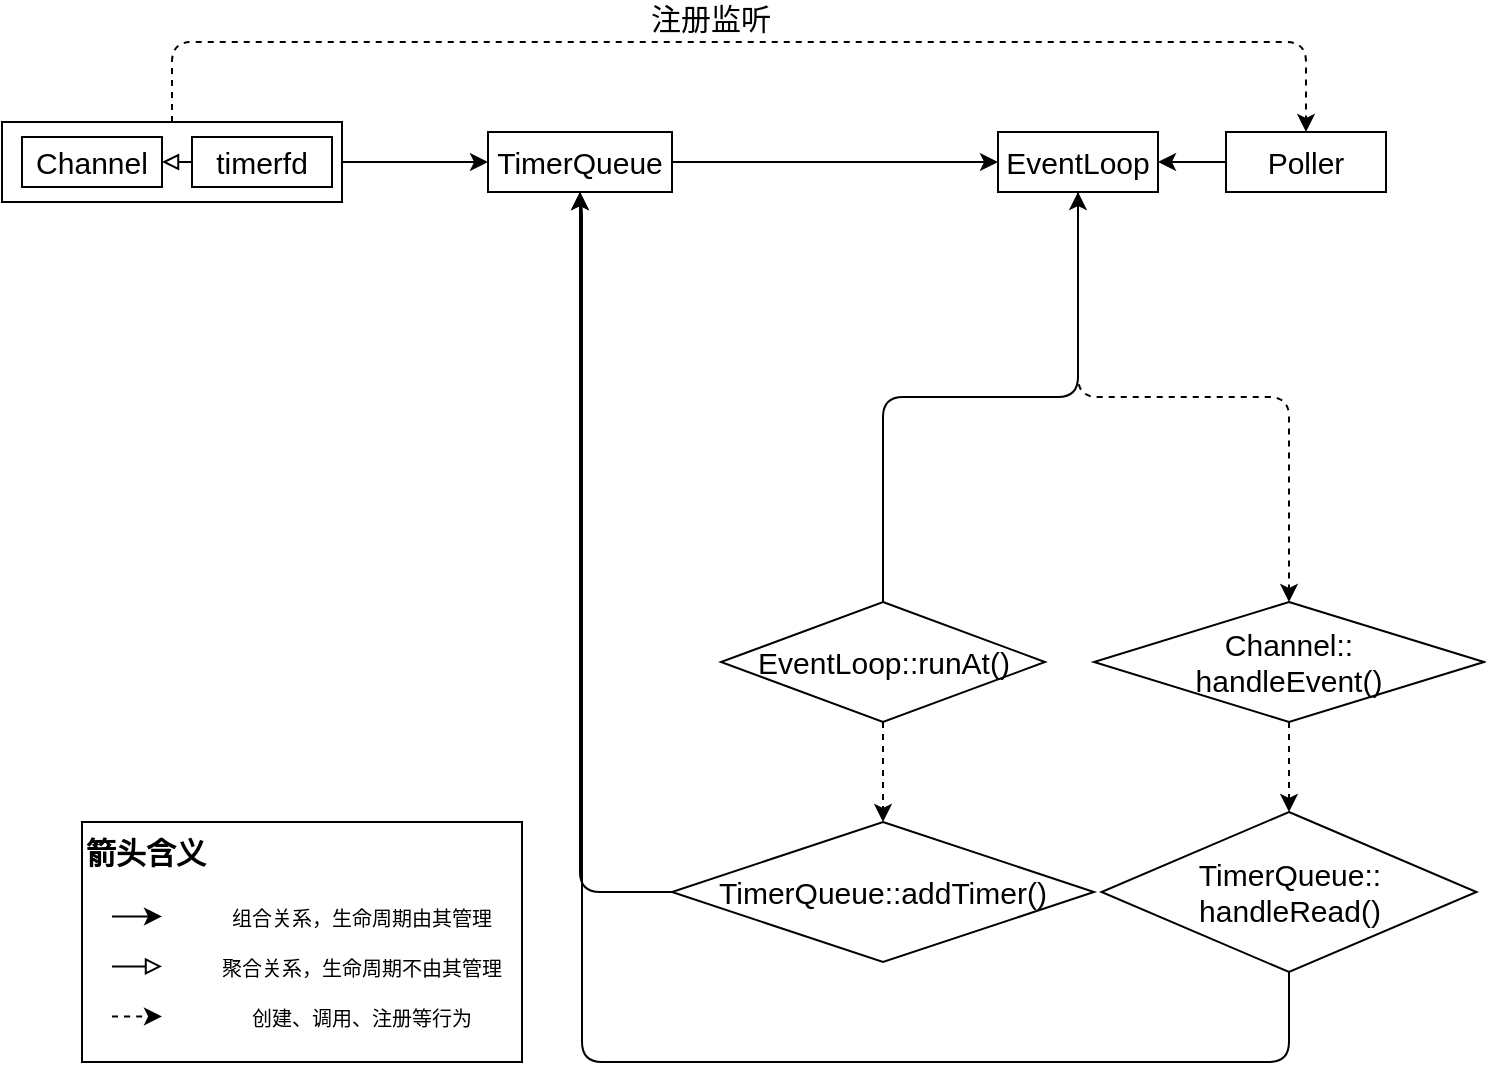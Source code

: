 <mxfile>
    <diagram id="jPeRodg0TFdyBD5F_yNd" name="第 1 页">
        <mxGraphModel dx="1547" dy="591" grid="1" gridSize="10" guides="1" tooltips="1" connect="1" arrows="1" fold="1" page="1" pageScale="1" pageWidth="827" pageHeight="1169" math="0" shadow="0">
            <root>
                <mxCell id="0"/>
                <mxCell id="1" parent="0"/>
                <mxCell id="23" style="edgeStyle=none;html=1;exitX=1;exitY=0.5;exitDx=0;exitDy=0;entryX=0;entryY=0.5;entryDx=0;entryDy=0;fontSize=15;endArrow=classic;endFill=1;" parent="1" source="26" target="38" edge="1">
                    <mxGeometry relative="1" as="geometry"/>
                </mxCell>
                <mxCell id="108" style="edgeStyle=orthogonalEdgeStyle;html=1;exitX=0.5;exitY=0;exitDx=0;exitDy=0;entryX=0.5;entryY=0;entryDx=0;entryDy=0;endArrow=classic;endFill=1;dashed=1;" parent="1" source="26" target="28" edge="1">
                    <mxGeometry relative="1" as="geometry">
                        <Array as="points">
                            <mxPoint x="-45" y="170"/>
                            <mxPoint x="522" y="170"/>
                        </Array>
                    </mxGeometry>
                </mxCell>
                <mxCell id="111" value="注册监听" style="edgeLabel;html=1;align=center;verticalAlign=middle;resizable=0;points=[];fontSize=15;" parent="108" vertex="1" connectable="0">
                    <mxGeometry x="-0.071" y="-2" relative="1" as="geometry">
                        <mxPoint x="6" y="-14" as="offset"/>
                    </mxGeometry>
                </mxCell>
                <mxCell id="101" style="edgeStyle=orthogonalEdgeStyle;html=1;exitX=0;exitY=0.5;exitDx=0;exitDy=0;entryX=1;entryY=0.5;entryDx=0;entryDy=0;endArrow=classic;endFill=1;" parent="1" source="28" target="31" edge="1">
                    <mxGeometry relative="1" as="geometry"/>
                </mxCell>
                <mxCell id="28" value="Poller" style="rounded=0;whiteSpace=wrap;html=1;fontSize=15;" parent="1" vertex="1">
                    <mxGeometry x="482" y="215" width="80" height="30" as="geometry"/>
                </mxCell>
                <mxCell id="112" style="edgeStyle=orthogonalEdgeStyle;html=1;exitX=0.5;exitY=1;exitDx=0;exitDy=0;entryX=0.5;entryY=0;entryDx=0;entryDy=0;dashed=1;fontSize=15;endArrow=classic;endFill=1;" parent="1" source="31" target="75" edge="1">
                    <mxGeometry relative="1" as="geometry"/>
                </mxCell>
                <mxCell id="31" value="EventLoop" style="rounded=0;whiteSpace=wrap;html=1;fontSize=15;" parent="1" vertex="1">
                    <mxGeometry x="368" y="215" width="80" height="30" as="geometry"/>
                </mxCell>
                <mxCell id="99" style="edgeStyle=none;html=1;exitX=1;exitY=0.5;exitDx=0;exitDy=0;entryX=0;entryY=0.5;entryDx=0;entryDy=0;endArrow=classic;endFill=1;" parent="1" source="38" target="31" edge="1">
                    <mxGeometry relative="1" as="geometry"/>
                </mxCell>
                <mxCell id="38" value="TimerQueue" style="rounded=0;whiteSpace=wrap;html=1;fontSize=15;" parent="1" vertex="1">
                    <mxGeometry x="113" y="215" width="92" height="30" as="geometry"/>
                </mxCell>
                <mxCell id="113" style="edgeStyle=orthogonalEdgeStyle;html=1;exitX=0.5;exitY=1;exitDx=0;exitDy=0;entryX=0.5;entryY=0;entryDx=0;entryDy=0;dashed=1;fontSize=15;endArrow=classic;endFill=1;" parent="1" source="75" target="79" edge="1">
                    <mxGeometry relative="1" as="geometry"/>
                </mxCell>
                <mxCell id="75" value="Channel::&lt;br&gt;handleEvent()" style="rhombus;whiteSpace=wrap;html=1;strokeColor=#000000;fontSize=15;fillColor=#FFFFFF;" parent="1" vertex="1">
                    <mxGeometry x="416" y="450" width="195" height="60" as="geometry"/>
                </mxCell>
                <mxCell id="114" style="edgeStyle=orthogonalEdgeStyle;html=1;exitX=0.5;exitY=1;exitDx=0;exitDy=0;entryX=0.5;entryY=1;entryDx=0;entryDy=0;fontSize=15;endArrow=classic;endFill=1;" parent="1" source="79" target="38" edge="1">
                    <mxGeometry relative="1" as="geometry">
                        <Array as="points">
                            <mxPoint x="514" y="680"/>
                            <mxPoint x="160" y="680"/>
                            <mxPoint x="160" y="250"/>
                            <mxPoint x="159" y="250"/>
                        </Array>
                    </mxGeometry>
                </mxCell>
                <mxCell id="79" value="TimerQueue::&lt;br&gt;handleRead()" style="rhombus;whiteSpace=wrap;html=1;strokeColor=#000000;fontSize=15;fillColor=#FFFFFF;" parent="1" vertex="1">
                    <mxGeometry x="419.75" y="555" width="187.5" height="80" as="geometry"/>
                </mxCell>
                <mxCell id="102" style="edgeStyle=orthogonalEdgeStyle;html=1;exitX=0.5;exitY=0;exitDx=0;exitDy=0;entryX=0.5;entryY=1;entryDx=0;entryDy=0;endArrow=classic;endFill=1;" parent="1" source="96" target="31" edge="1">
                    <mxGeometry relative="1" as="geometry"/>
                </mxCell>
                <mxCell id="104" style="edgeStyle=orthogonalEdgeStyle;html=1;exitX=0.5;exitY=1;exitDx=0;exitDy=0;entryX=0.5;entryY=0;entryDx=0;entryDy=0;endArrow=classic;endFill=1;dashed=1;" parent="1" source="96" target="103" edge="1">
                    <mxGeometry relative="1" as="geometry"/>
                </mxCell>
                <mxCell id="96" value="EventLoop::runAt()" style="rhombus;whiteSpace=wrap;html=1;strokeColor=#000000;fontSize=15;fillColor=#FFFFFF;" parent="1" vertex="1">
                    <mxGeometry x="229.5" y="450" width="162" height="60" as="geometry"/>
                </mxCell>
                <mxCell id="107" style="edgeStyle=orthogonalEdgeStyle;html=1;exitX=0;exitY=0.5;exitDx=0;exitDy=0;entryX=0.5;entryY=1;entryDx=0;entryDy=0;endArrow=classic;endFill=1;" parent="1" source="103" target="38" edge="1">
                    <mxGeometry relative="1" as="geometry"/>
                </mxCell>
                <mxCell id="103" value="TimerQueue::addTimer()" style="rhombus;whiteSpace=wrap;html=1;strokeColor=#000000;fontSize=15;fillColor=#FFFFFF;" parent="1" vertex="1">
                    <mxGeometry x="205" y="560" width="211" height="70" as="geometry"/>
                </mxCell>
                <mxCell id="106" value="" style="group" parent="1" vertex="1" connectable="0">
                    <mxGeometry x="-90" y="560" width="230" height="120" as="geometry"/>
                </mxCell>
                <mxCell id="87" value="&lt;b&gt;箭头含义&lt;br&gt;&lt;br&gt;&lt;br&gt;&lt;/b&gt;" style="rounded=0;whiteSpace=wrap;html=1;strokeColor=#000000;fontSize=15;fillColor=#FFFFFF;align=left;verticalAlign=top;" parent="106" vertex="1">
                    <mxGeometry width="220" height="120" as="geometry"/>
                </mxCell>
                <mxCell id="88" value="" style="endArrow=classic;html=1;fontSize=15;elbow=vertical;" parent="106" edge="1">
                    <mxGeometry width="50" height="50" relative="1" as="geometry">
                        <mxPoint x="15" y="47.21" as="sourcePoint"/>
                        <mxPoint x="40" y="47.21" as="targetPoint"/>
                        <Array as="points">
                            <mxPoint x="30" y="47.21"/>
                        </Array>
                    </mxGeometry>
                </mxCell>
                <mxCell id="89" value="" style="endArrow=block;html=1;fontSize=15;elbow=vertical;endFill=0;" parent="106" edge="1">
                    <mxGeometry width="50" height="50" relative="1" as="geometry">
                        <mxPoint x="15" y="72.21" as="sourcePoint"/>
                        <mxPoint x="40" y="72.21" as="targetPoint"/>
                        <Array as="points">
                            <mxPoint x="30" y="72.21"/>
                        </Array>
                    </mxGeometry>
                </mxCell>
                <mxCell id="90" value="" style="endArrow=classic;html=1;fontSize=15;elbow=vertical;dashed=1;" parent="106" edge="1">
                    <mxGeometry width="50" height="50" relative="1" as="geometry">
                        <mxPoint x="15" y="97.21" as="sourcePoint"/>
                        <mxPoint x="40" y="97.21" as="targetPoint"/>
                        <Array as="points">
                            <mxPoint x="30" y="97.21"/>
                        </Array>
                    </mxGeometry>
                </mxCell>
                <mxCell id="91" value="组合关系，生命周期由其管理" style="text;html=1;strokeColor=none;fillColor=none;align=center;verticalAlign=middle;whiteSpace=wrap;rounded=0;fontSize=10;" parent="106" vertex="1">
                    <mxGeometry x="50" y="40" width="180" height="15" as="geometry"/>
                </mxCell>
                <mxCell id="92" value="聚合关系，生命周期不由其管理" style="text;html=1;strokeColor=none;fillColor=none;align=center;verticalAlign=middle;whiteSpace=wrap;rounded=0;fontSize=10;" parent="106" vertex="1">
                    <mxGeometry x="50" y="65" width="180" height="15" as="geometry"/>
                </mxCell>
                <mxCell id="93" value="创建、调用、注册等行为" style="text;html=1;strokeColor=none;fillColor=none;align=center;verticalAlign=middle;whiteSpace=wrap;rounded=0;fontSize=10;" parent="106" vertex="1">
                    <mxGeometry x="50" y="90" width="180" height="15" as="geometry"/>
                </mxCell>
                <mxCell id="115" value="" style="group" parent="1" vertex="1" connectable="0">
                    <mxGeometry x="-130" y="210" width="170" height="40" as="geometry"/>
                </mxCell>
                <mxCell id="26" value="" style="rounded=0;whiteSpace=wrap;html=1;fontSize=15;" parent="115" vertex="1">
                    <mxGeometry width="170" height="40" as="geometry"/>
                </mxCell>
                <mxCell id="32" value="Channel" style="rounded=0;whiteSpace=wrap;html=1;fontSize=15;" parent="115" vertex="1">
                    <mxGeometry x="10" y="7.5" width="70" height="25" as="geometry"/>
                </mxCell>
                <mxCell id="36" value="timerfd" style="rounded=0;whiteSpace=wrap;html=1;fontSize=15;" parent="115" vertex="1">
                    <mxGeometry x="95" y="7.5" width="70" height="25" as="geometry"/>
                </mxCell>
                <mxCell id="95" style="edgeStyle=none;html=1;exitX=0;exitY=0.5;exitDx=0;exitDy=0;entryX=1;entryY=0.5;entryDx=0;entryDy=0;endArrow=block;endFill=0;" parent="115" source="36" target="32" edge="1">
                    <mxGeometry relative="1" as="geometry"/>
                </mxCell>
            </root>
        </mxGraphModel>
    </diagram>
</mxfile>